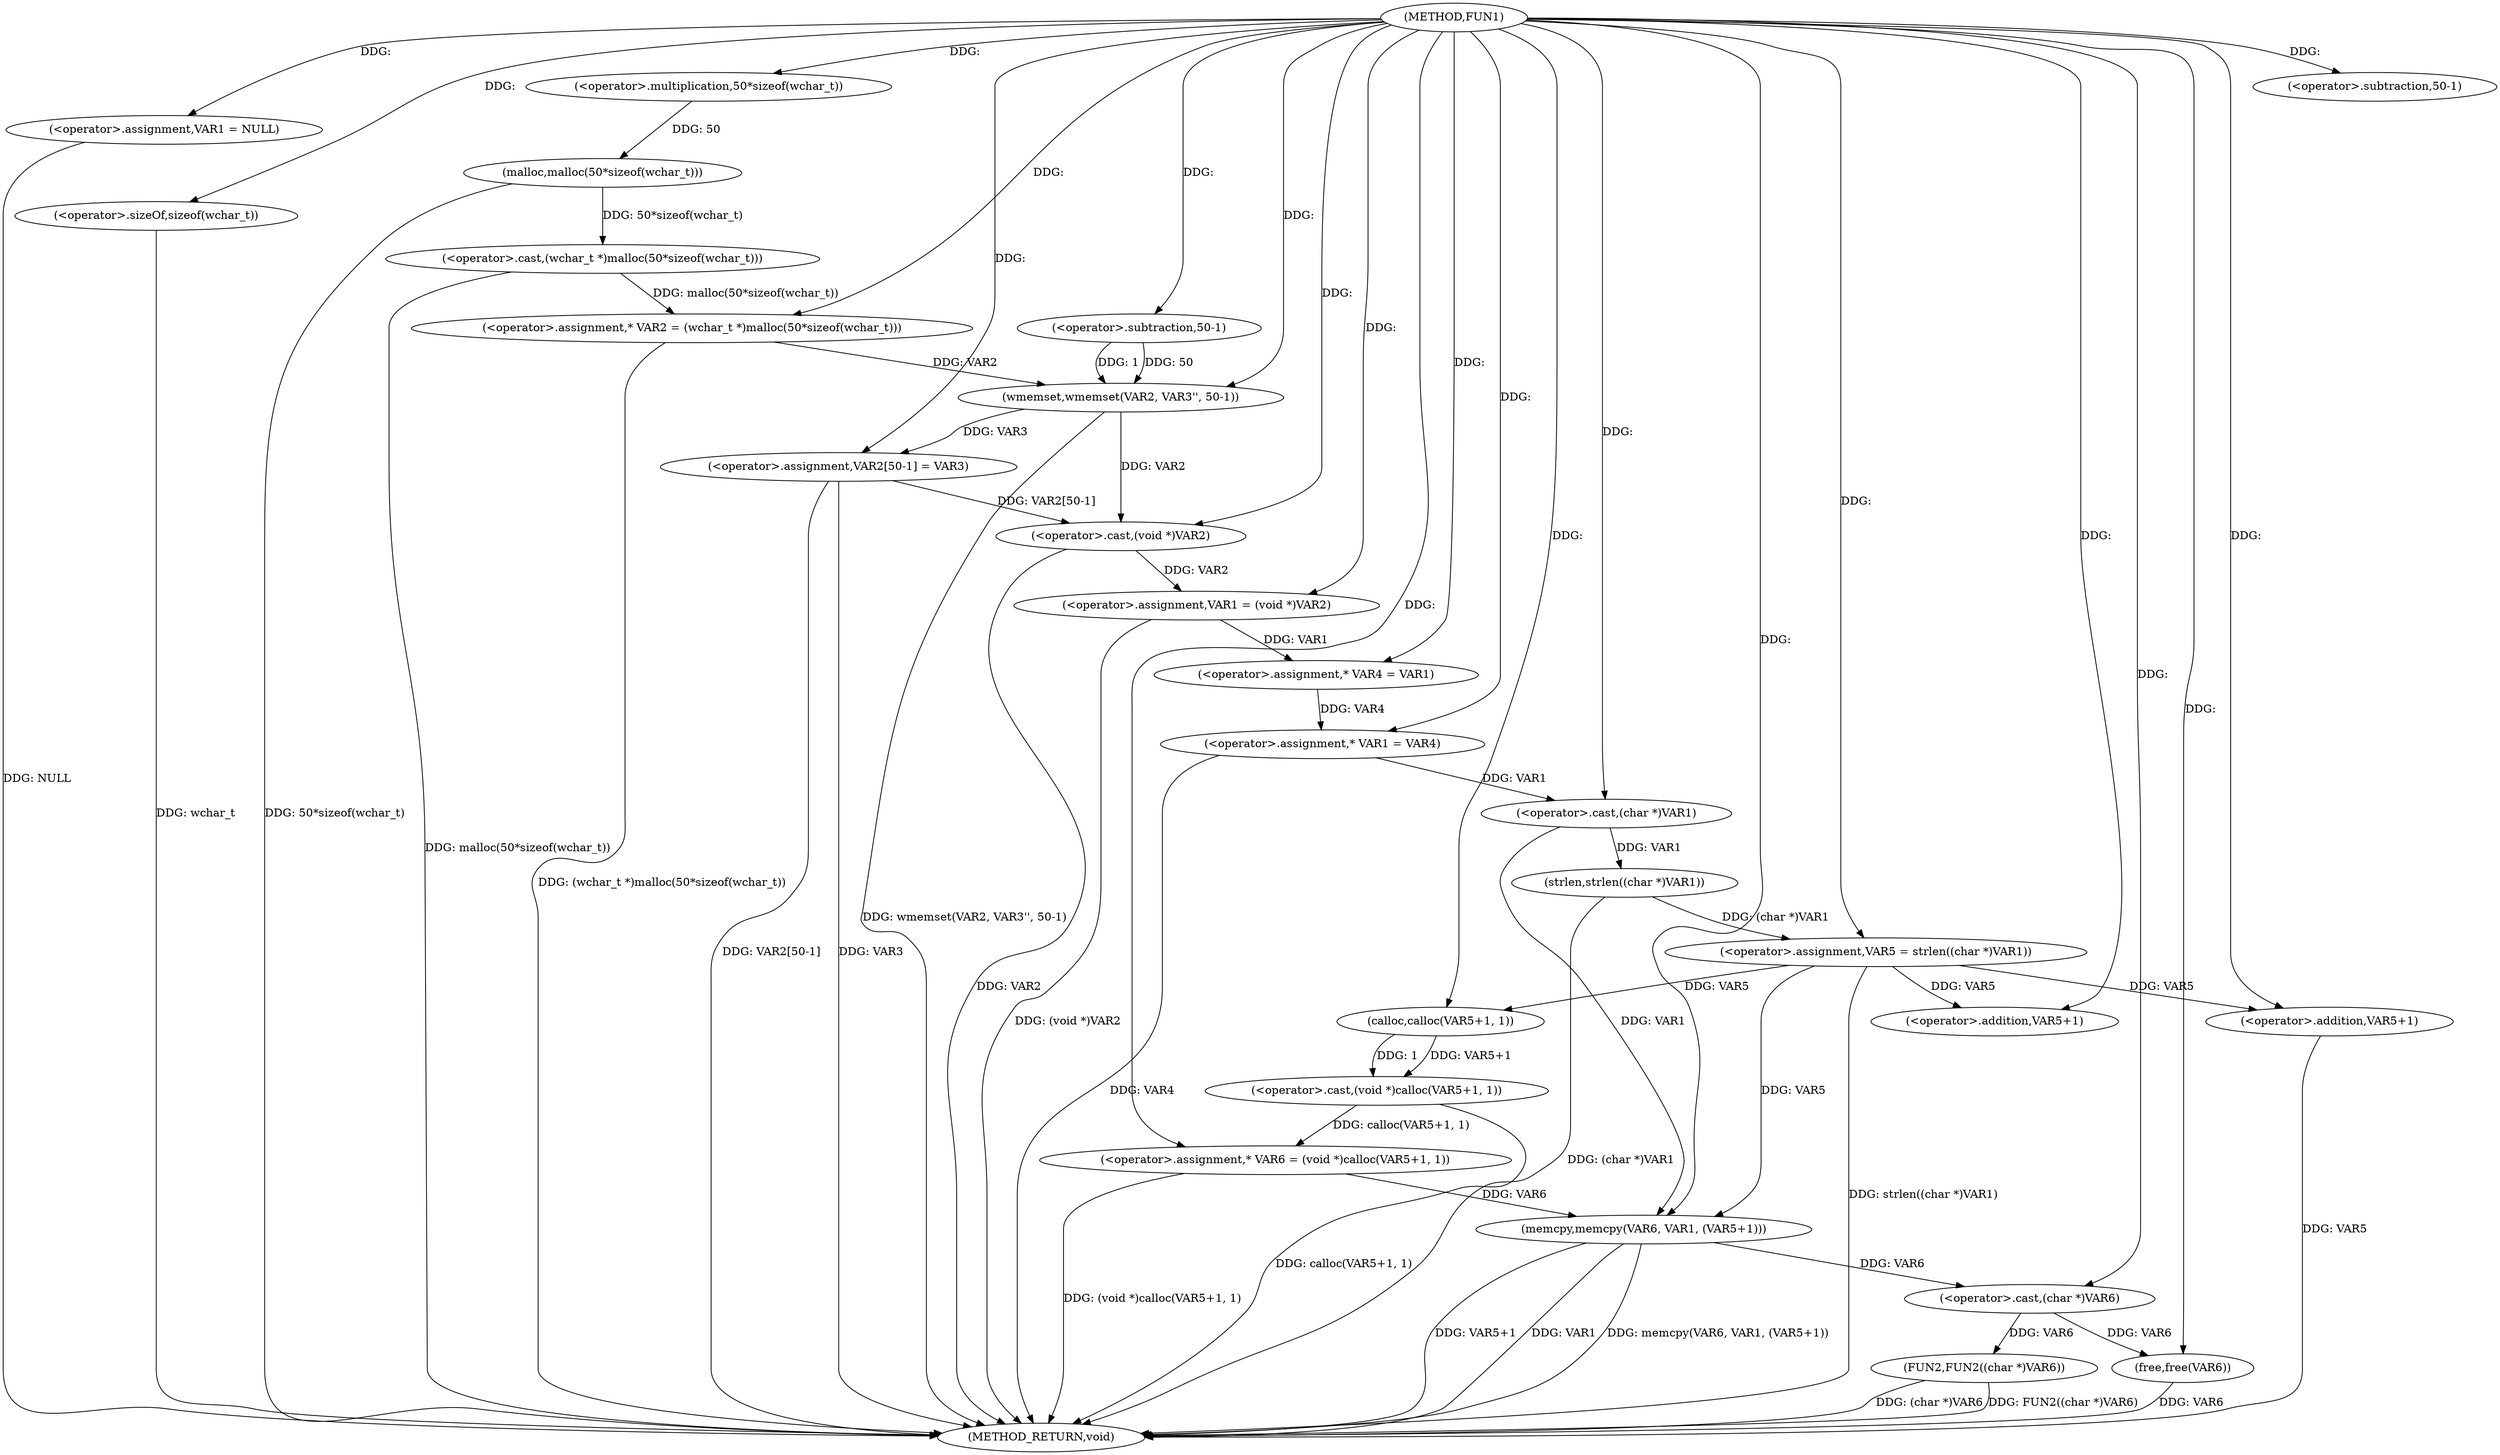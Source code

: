 digraph FUN1 {  
"1000100" [label = "(METHOD,FUN1)" ]
"1000174" [label = "(METHOD_RETURN,void)" ]
"1000103" [label = "(<operator>.assignment,VAR1 = NULL)" ]
"1000108" [label = "(<operator>.assignment,* VAR2 = (wchar_t *)malloc(50*sizeof(wchar_t)))" ]
"1000110" [label = "(<operator>.cast,(wchar_t *)malloc(50*sizeof(wchar_t)))" ]
"1000112" [label = "(malloc,malloc(50*sizeof(wchar_t)))" ]
"1000113" [label = "(<operator>.multiplication,50*sizeof(wchar_t))" ]
"1000115" [label = "(<operator>.sizeOf,sizeof(wchar_t))" ]
"1000117" [label = "(wmemset,wmemset(VAR2, VAR3'', 50-1))" ]
"1000120" [label = "(<operator>.subtraction,50-1)" ]
"1000123" [label = "(<operator>.assignment,VAR2[50-1] = VAR3)" ]
"1000126" [label = "(<operator>.subtraction,50-1)" ]
"1000130" [label = "(<operator>.assignment,VAR1 = (void *)VAR2)" ]
"1000132" [label = "(<operator>.cast,(void *)VAR2)" ]
"1000137" [label = "(<operator>.assignment,* VAR4 = VAR1)" ]
"1000141" [label = "(<operator>.assignment,* VAR1 = VAR4)" ]
"1000146" [label = "(<operator>.assignment,VAR5 = strlen((char *)VAR1))" ]
"1000148" [label = "(strlen,strlen((char *)VAR1))" ]
"1000149" [label = "(<operator>.cast,(char *)VAR1)" ]
"1000153" [label = "(<operator>.assignment,* VAR6 = (void *)calloc(VAR5+1, 1))" ]
"1000155" [label = "(<operator>.cast,(void *)calloc(VAR5+1, 1))" ]
"1000157" [label = "(calloc,calloc(VAR5+1, 1))" ]
"1000158" [label = "(<operator>.addition,VAR5+1)" ]
"1000162" [label = "(memcpy,memcpy(VAR6, VAR1, (VAR5+1)))" ]
"1000165" [label = "(<operator>.addition,VAR5+1)" ]
"1000168" [label = "(FUN2,FUN2((char *)VAR6))" ]
"1000169" [label = "(<operator>.cast,(char *)VAR6)" ]
"1000172" [label = "(free,free(VAR6))" ]
  "1000117" -> "1000174"  [ label = "DDG: wmemset(VAR2, VAR3'', 50-1)"] 
  "1000168" -> "1000174"  [ label = "DDG: (char *)VAR6"] 
  "1000155" -> "1000174"  [ label = "DDG: calloc(VAR5+1, 1)"] 
  "1000103" -> "1000174"  [ label = "DDG: NULL"] 
  "1000165" -> "1000174"  [ label = "DDG: VAR5"] 
  "1000110" -> "1000174"  [ label = "DDG: malloc(50*sizeof(wchar_t))"] 
  "1000141" -> "1000174"  [ label = "DDG: VAR4"] 
  "1000115" -> "1000174"  [ label = "DDG: wchar_t"] 
  "1000168" -> "1000174"  [ label = "DDG: FUN2((char *)VAR6)"] 
  "1000162" -> "1000174"  [ label = "DDG: VAR1"] 
  "1000130" -> "1000174"  [ label = "DDG: (void *)VAR2"] 
  "1000123" -> "1000174"  [ label = "DDG: VAR3"] 
  "1000153" -> "1000174"  [ label = "DDG: (void *)calloc(VAR5+1, 1)"] 
  "1000132" -> "1000174"  [ label = "DDG: VAR2"] 
  "1000148" -> "1000174"  [ label = "DDG: (char *)VAR1"] 
  "1000146" -> "1000174"  [ label = "DDG: strlen((char *)VAR1)"] 
  "1000112" -> "1000174"  [ label = "DDG: 50*sizeof(wchar_t)"] 
  "1000108" -> "1000174"  [ label = "DDG: (wchar_t *)malloc(50*sizeof(wchar_t))"] 
  "1000172" -> "1000174"  [ label = "DDG: VAR6"] 
  "1000162" -> "1000174"  [ label = "DDG: memcpy(VAR6, VAR1, (VAR5+1))"] 
  "1000123" -> "1000174"  [ label = "DDG: VAR2[50-1]"] 
  "1000162" -> "1000174"  [ label = "DDG: VAR5+1"] 
  "1000100" -> "1000103"  [ label = "DDG: "] 
  "1000110" -> "1000108"  [ label = "DDG: malloc(50*sizeof(wchar_t))"] 
  "1000100" -> "1000108"  [ label = "DDG: "] 
  "1000112" -> "1000110"  [ label = "DDG: 50*sizeof(wchar_t)"] 
  "1000113" -> "1000112"  [ label = "DDG: 50"] 
  "1000100" -> "1000113"  [ label = "DDG: "] 
  "1000100" -> "1000115"  [ label = "DDG: "] 
  "1000108" -> "1000117"  [ label = "DDG: VAR2"] 
  "1000100" -> "1000117"  [ label = "DDG: "] 
  "1000120" -> "1000117"  [ label = "DDG: 50"] 
  "1000120" -> "1000117"  [ label = "DDG: 1"] 
  "1000100" -> "1000120"  [ label = "DDG: "] 
  "1000117" -> "1000123"  [ label = "DDG: VAR3"] 
  "1000100" -> "1000123"  [ label = "DDG: "] 
  "1000100" -> "1000126"  [ label = "DDG: "] 
  "1000132" -> "1000130"  [ label = "DDG: VAR2"] 
  "1000100" -> "1000130"  [ label = "DDG: "] 
  "1000117" -> "1000132"  [ label = "DDG: VAR2"] 
  "1000123" -> "1000132"  [ label = "DDG: VAR2[50-1]"] 
  "1000100" -> "1000132"  [ label = "DDG: "] 
  "1000130" -> "1000137"  [ label = "DDG: VAR1"] 
  "1000100" -> "1000137"  [ label = "DDG: "] 
  "1000137" -> "1000141"  [ label = "DDG: VAR4"] 
  "1000100" -> "1000141"  [ label = "DDG: "] 
  "1000148" -> "1000146"  [ label = "DDG: (char *)VAR1"] 
  "1000100" -> "1000146"  [ label = "DDG: "] 
  "1000149" -> "1000148"  [ label = "DDG: VAR1"] 
  "1000141" -> "1000149"  [ label = "DDG: VAR1"] 
  "1000100" -> "1000149"  [ label = "DDG: "] 
  "1000155" -> "1000153"  [ label = "DDG: calloc(VAR5+1, 1)"] 
  "1000100" -> "1000153"  [ label = "DDG: "] 
  "1000157" -> "1000155"  [ label = "DDG: VAR5+1"] 
  "1000157" -> "1000155"  [ label = "DDG: 1"] 
  "1000146" -> "1000157"  [ label = "DDG: VAR5"] 
  "1000100" -> "1000157"  [ label = "DDG: "] 
  "1000146" -> "1000158"  [ label = "DDG: VAR5"] 
  "1000100" -> "1000158"  [ label = "DDG: "] 
  "1000153" -> "1000162"  [ label = "DDG: VAR6"] 
  "1000100" -> "1000162"  [ label = "DDG: "] 
  "1000149" -> "1000162"  [ label = "DDG: VAR1"] 
  "1000146" -> "1000162"  [ label = "DDG: VAR5"] 
  "1000100" -> "1000165"  [ label = "DDG: "] 
  "1000146" -> "1000165"  [ label = "DDG: VAR5"] 
  "1000169" -> "1000168"  [ label = "DDG: VAR6"] 
  "1000162" -> "1000169"  [ label = "DDG: VAR6"] 
  "1000100" -> "1000169"  [ label = "DDG: "] 
  "1000169" -> "1000172"  [ label = "DDG: VAR6"] 
  "1000100" -> "1000172"  [ label = "DDG: "] 
}
